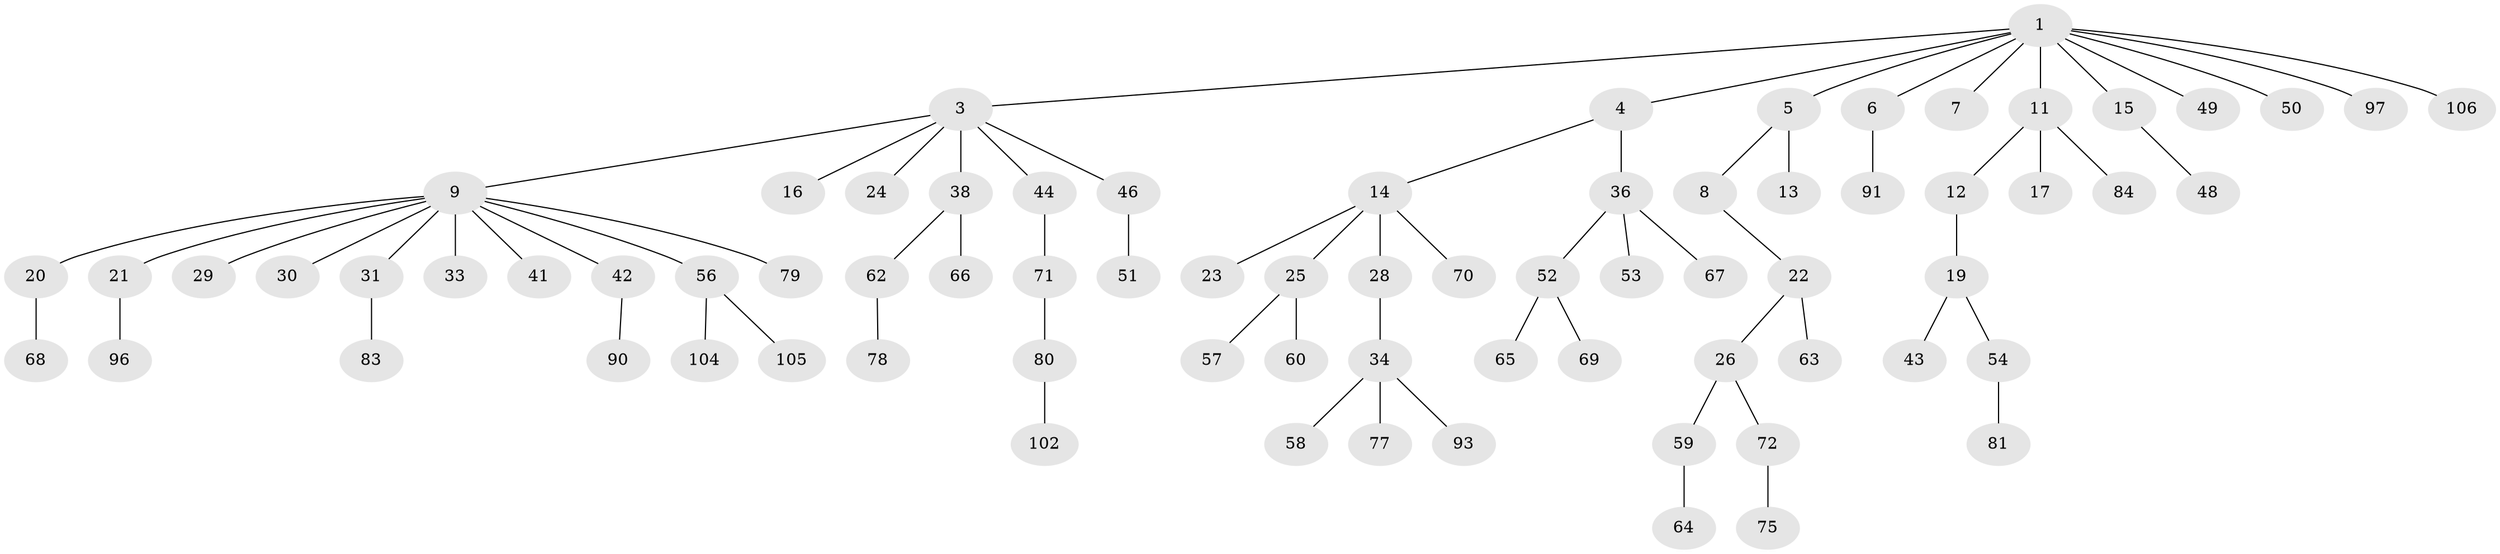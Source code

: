 // original degree distribution, {5: 0.027522935779816515, 8: 0.009174311926605505, 7: 0.009174311926605505, 3: 0.11926605504587157, 2: 0.3119266055045872, 1: 0.46788990825688076, 6: 0.01834862385321101, 4: 0.03669724770642202}
// Generated by graph-tools (version 1.1) at 2025/19/03/04/25 18:19:14]
// undirected, 76 vertices, 75 edges
graph export_dot {
graph [start="1"]
  node [color=gray90,style=filled];
  1 [super="+2"];
  3;
  4;
  5;
  6;
  7;
  8;
  9 [super="+10+18"];
  11;
  12;
  13;
  14 [super="+35"];
  15 [super="+85"];
  16 [super="+39"];
  17 [super="+32"];
  19;
  20 [super="+55"];
  21;
  22;
  23;
  24;
  25;
  26;
  28 [super="+107"];
  29;
  30 [super="+100"];
  31;
  33;
  34 [super="+61+47+86"];
  36 [super="+37"];
  38 [super="+45"];
  41 [super="+95"];
  42;
  43 [super="+94"];
  44;
  46 [super="+98"];
  48;
  49 [super="+101"];
  50;
  51;
  52;
  53;
  54;
  56;
  57 [super="+73"];
  58;
  59;
  60;
  62;
  63;
  64;
  65 [super="+92"];
  66;
  67;
  68;
  69 [super="+76"];
  70;
  71;
  72;
  75 [super="+109"];
  77 [super="+89"];
  78;
  79;
  80 [super="+99"];
  81;
  83;
  84;
  90;
  91;
  93;
  96;
  97 [super="+108"];
  102;
  104;
  105;
  106;
  1 -- 4;
  1 -- 11;
  1 -- 15;
  1 -- 49;
  1 -- 97;
  1 -- 3;
  1 -- 5;
  1 -- 6;
  1 -- 7;
  1 -- 106;
  1 -- 50;
  3 -- 9;
  3 -- 16;
  3 -- 24;
  3 -- 38;
  3 -- 44;
  3 -- 46;
  4 -- 14;
  4 -- 36;
  5 -- 8;
  5 -- 13;
  6 -- 91;
  8 -- 22;
  9 -- 20;
  9 -- 29;
  9 -- 41;
  9 -- 21;
  9 -- 31;
  9 -- 30;
  9 -- 79;
  9 -- 56;
  9 -- 42;
  9 -- 33;
  11 -- 12;
  11 -- 17;
  11 -- 84;
  12 -- 19;
  14 -- 23;
  14 -- 25;
  14 -- 28;
  14 -- 70;
  15 -- 48;
  19 -- 43;
  19 -- 54;
  20 -- 68;
  21 -- 96;
  22 -- 26;
  22 -- 63;
  25 -- 57;
  25 -- 60;
  26 -- 59;
  26 -- 72;
  28 -- 34;
  31 -- 83;
  34 -- 58;
  34 -- 77;
  34 -- 93;
  36 -- 53;
  36 -- 67;
  36 -- 52;
  38 -- 62;
  38 -- 66;
  42 -- 90;
  44 -- 71;
  46 -- 51;
  52 -- 65;
  52 -- 69;
  54 -- 81;
  56 -- 104;
  56 -- 105;
  59 -- 64;
  62 -- 78;
  71 -- 80;
  72 -- 75;
  80 -- 102;
}
